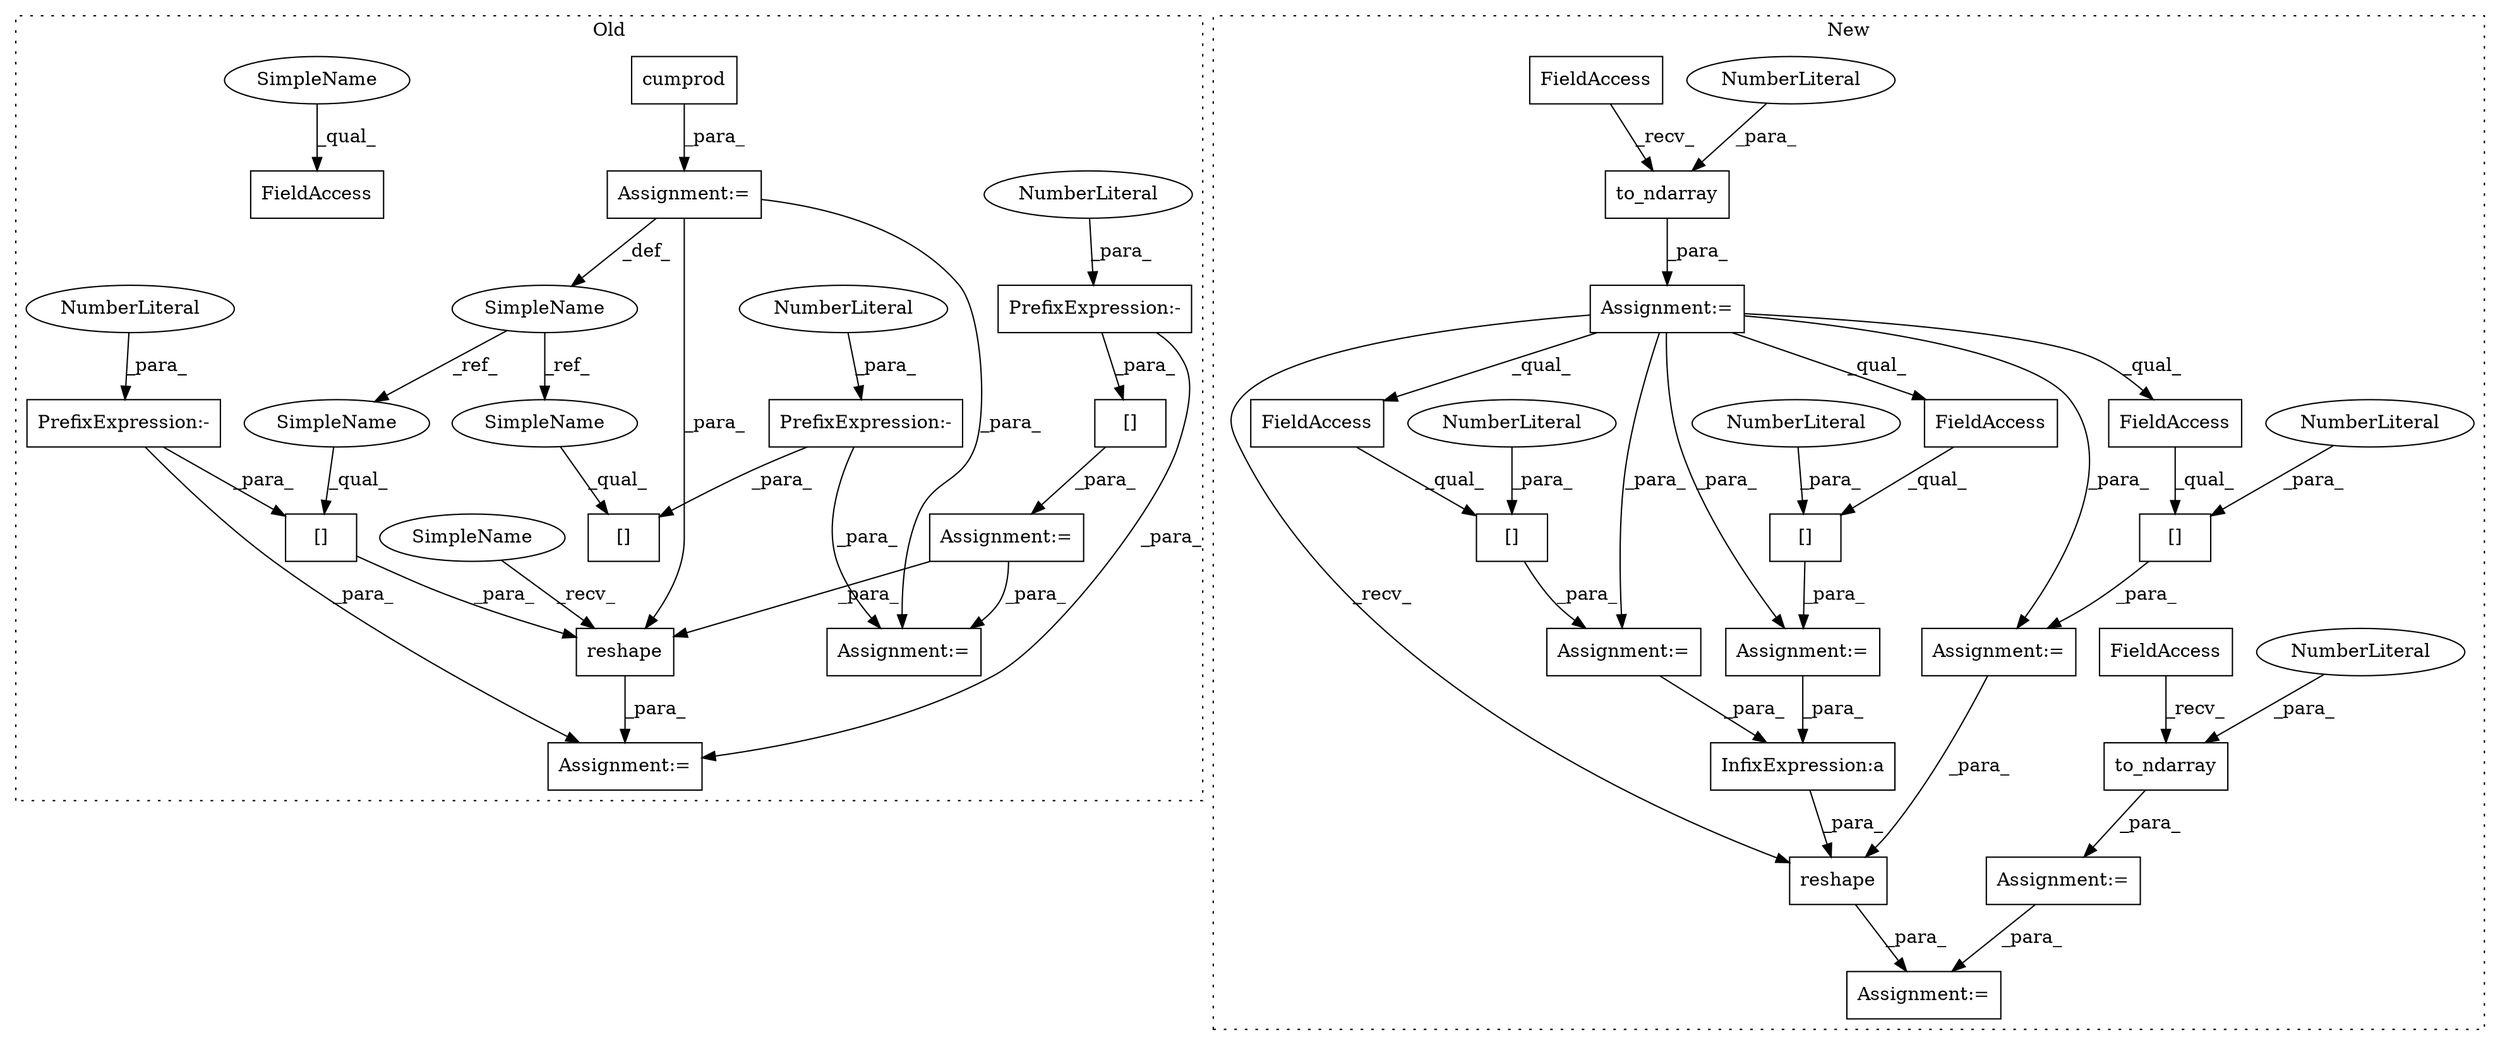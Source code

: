 digraph G {
subgraph cluster0 {
1 [label="cumprod" a="32" s="3261,3280" l="8,1" shape="box"];
8 [label="[]" a="2" s="3321,3337" l="14,1" shape="box"];
11 [label="PrefixExpression:-" a="38" s="3335" l="1" shape="box"];
12 [label="NumberLiteral" a="34" s="3336" l="1" shape="ellipse"];
14 [label="[]" a="2" s="3430,3446" l="14,1" shape="box"];
15 [label="SimpleName" a="42" s="3241" l="13" shape="ellipse"];
16 [label="PrefixExpression:-" a="38" s="3444" l="1" shape="box"];
17 [label="NumberLiteral" a="34" s="3445" l="1" shape="ellipse"];
20 [label="Assignment:=" a="7" s="3254" l="1" shape="box"];
29 [label="reshape" a="32" s="3313,3346" l="8,1" shape="box"];
30 [label="PrefixExpression:-" a="38" s="3232" l="1" shape="box"];
31 [label="[]" a="2" s="3220,3234" l="12,1" shape="box"];
32 [label="NumberLiteral" a="34" s="3233" l="1" shape="ellipse"];
33 [label="FieldAccess" a="22" s="3149" l="16" shape="box"];
36 [label="Assignment:=" a="7" s="3398" l="1" shape="box"];
38 [label="Assignment:=" a="7" s="3219" l="1" shape="box"];
40 [label="Assignment:=" a="7" s="3301" l="1" shape="box"];
41 [label="SimpleName" a="42" s="3302" l="10" shape="ellipse"];
42 [label="SimpleName" a="42" s="3149" l="10" shape="ellipse"];
43 [label="SimpleName" a="42" s="3430" l="13" shape="ellipse"];
44 [label="SimpleName" a="42" s="3321" l="13" shape="ellipse"];
label = "Old";
style="dotted";
}
subgraph cluster1 {
2 [label="to_ndarray" a="32" s="3473,3496" l="11,1" shape="box"];
3 [label="InfixExpression:a" a="27" s="3672" l="3" shape="box"];
4 [label="NumberLiteral" a="34" s="3495" l="1" shape="ellipse"];
5 [label="FieldAccess" a="22" s="3455" l="9" shape="box"];
6 [label="Assignment:=" a="7" s="3454" l="1" shape="box"];
7 [label="[]" a="2" s="3589,3607" l="17,1" shape="box"];
9 [label="NumberLiteral" a="34" s="3606" l="1" shape="ellipse"];
10 [label="FieldAccess" a="22" s="3589" l="16" shape="box"];
13 [label="Assignment:=" a="7" s="3588" l="1" shape="box"];
18 [label="Assignment:=" a="7" s="3949" l="1" shape="box"];
19 [label="Assignment:=" a="7" s="3394" l="1" shape="box"];
21 [label="to_ndarray" a="32" s="3413,3437" l="11,1" shape="box"];
22 [label="NumberLiteral" a="34" s="3436" l="1" shape="ellipse"];
23 [label="FieldAccess" a="22" s="3395" l="9" shape="box"];
24 [label="reshape" a="32" s="3725,3749" l="8,1" shape="box"];
25 [label="[]" a="2" s="3555,3573" l="17,1" shape="box"];
26 [label="NumberLiteral" a="34" s="3572" l="1" shape="ellipse"];
27 [label="[]" a="2" s="3512,3530" l="17,1" shape="box"];
28 [label="NumberLiteral" a="34" s="3529" l="1" shape="ellipse"];
34 [label="FieldAccess" a="22" s="3512" l="16" shape="box"];
35 [label="FieldAccess" a="22" s="3555" l="16" shape="box"];
37 [label="Assignment:=" a="7" s="3554" l="1" shape="box"];
39 [label="Assignment:=" a="7" s="3511" l="1" shape="box"];
label = "New";
style="dotted";
}
1 -> 20 [label="_para_"];
2 -> 6 [label="_para_"];
3 -> 24 [label="_para_"];
4 -> 2 [label="_para_"];
5 -> 2 [label="_recv_"];
6 -> 35 [label="_qual_"];
6 -> 13 [label="_para_"];
6 -> 39 [label="_para_"];
6 -> 10 [label="_qual_"];
6 -> 37 [label="_para_"];
6 -> 24 [label="_recv_"];
6 -> 34 [label="_qual_"];
7 -> 13 [label="_para_"];
8 -> 29 [label="_para_"];
9 -> 7 [label="_para_"];
10 -> 7 [label="_qual_"];
11 -> 8 [label="_para_"];
11 -> 40 [label="_para_"];
12 -> 11 [label="_para_"];
13 -> 24 [label="_para_"];
15 -> 43 [label="_ref_"];
15 -> 44 [label="_ref_"];
16 -> 14 [label="_para_"];
16 -> 36 [label="_para_"];
17 -> 16 [label="_para_"];
19 -> 18 [label="_para_"];
20 -> 36 [label="_para_"];
20 -> 29 [label="_para_"];
20 -> 15 [label="_def_"];
21 -> 19 [label="_para_"];
22 -> 21 [label="_para_"];
23 -> 21 [label="_recv_"];
24 -> 18 [label="_para_"];
25 -> 37 [label="_para_"];
26 -> 25 [label="_para_"];
27 -> 39 [label="_para_"];
28 -> 27 [label="_para_"];
29 -> 40 [label="_para_"];
30 -> 40 [label="_para_"];
30 -> 31 [label="_para_"];
31 -> 38 [label="_para_"];
32 -> 30 [label="_para_"];
34 -> 27 [label="_qual_"];
35 -> 25 [label="_qual_"];
37 -> 3 [label="_para_"];
38 -> 36 [label="_para_"];
38 -> 29 [label="_para_"];
39 -> 3 [label="_para_"];
41 -> 29 [label="_recv_"];
42 -> 33 [label="_qual_"];
43 -> 14 [label="_qual_"];
44 -> 8 [label="_qual_"];
}